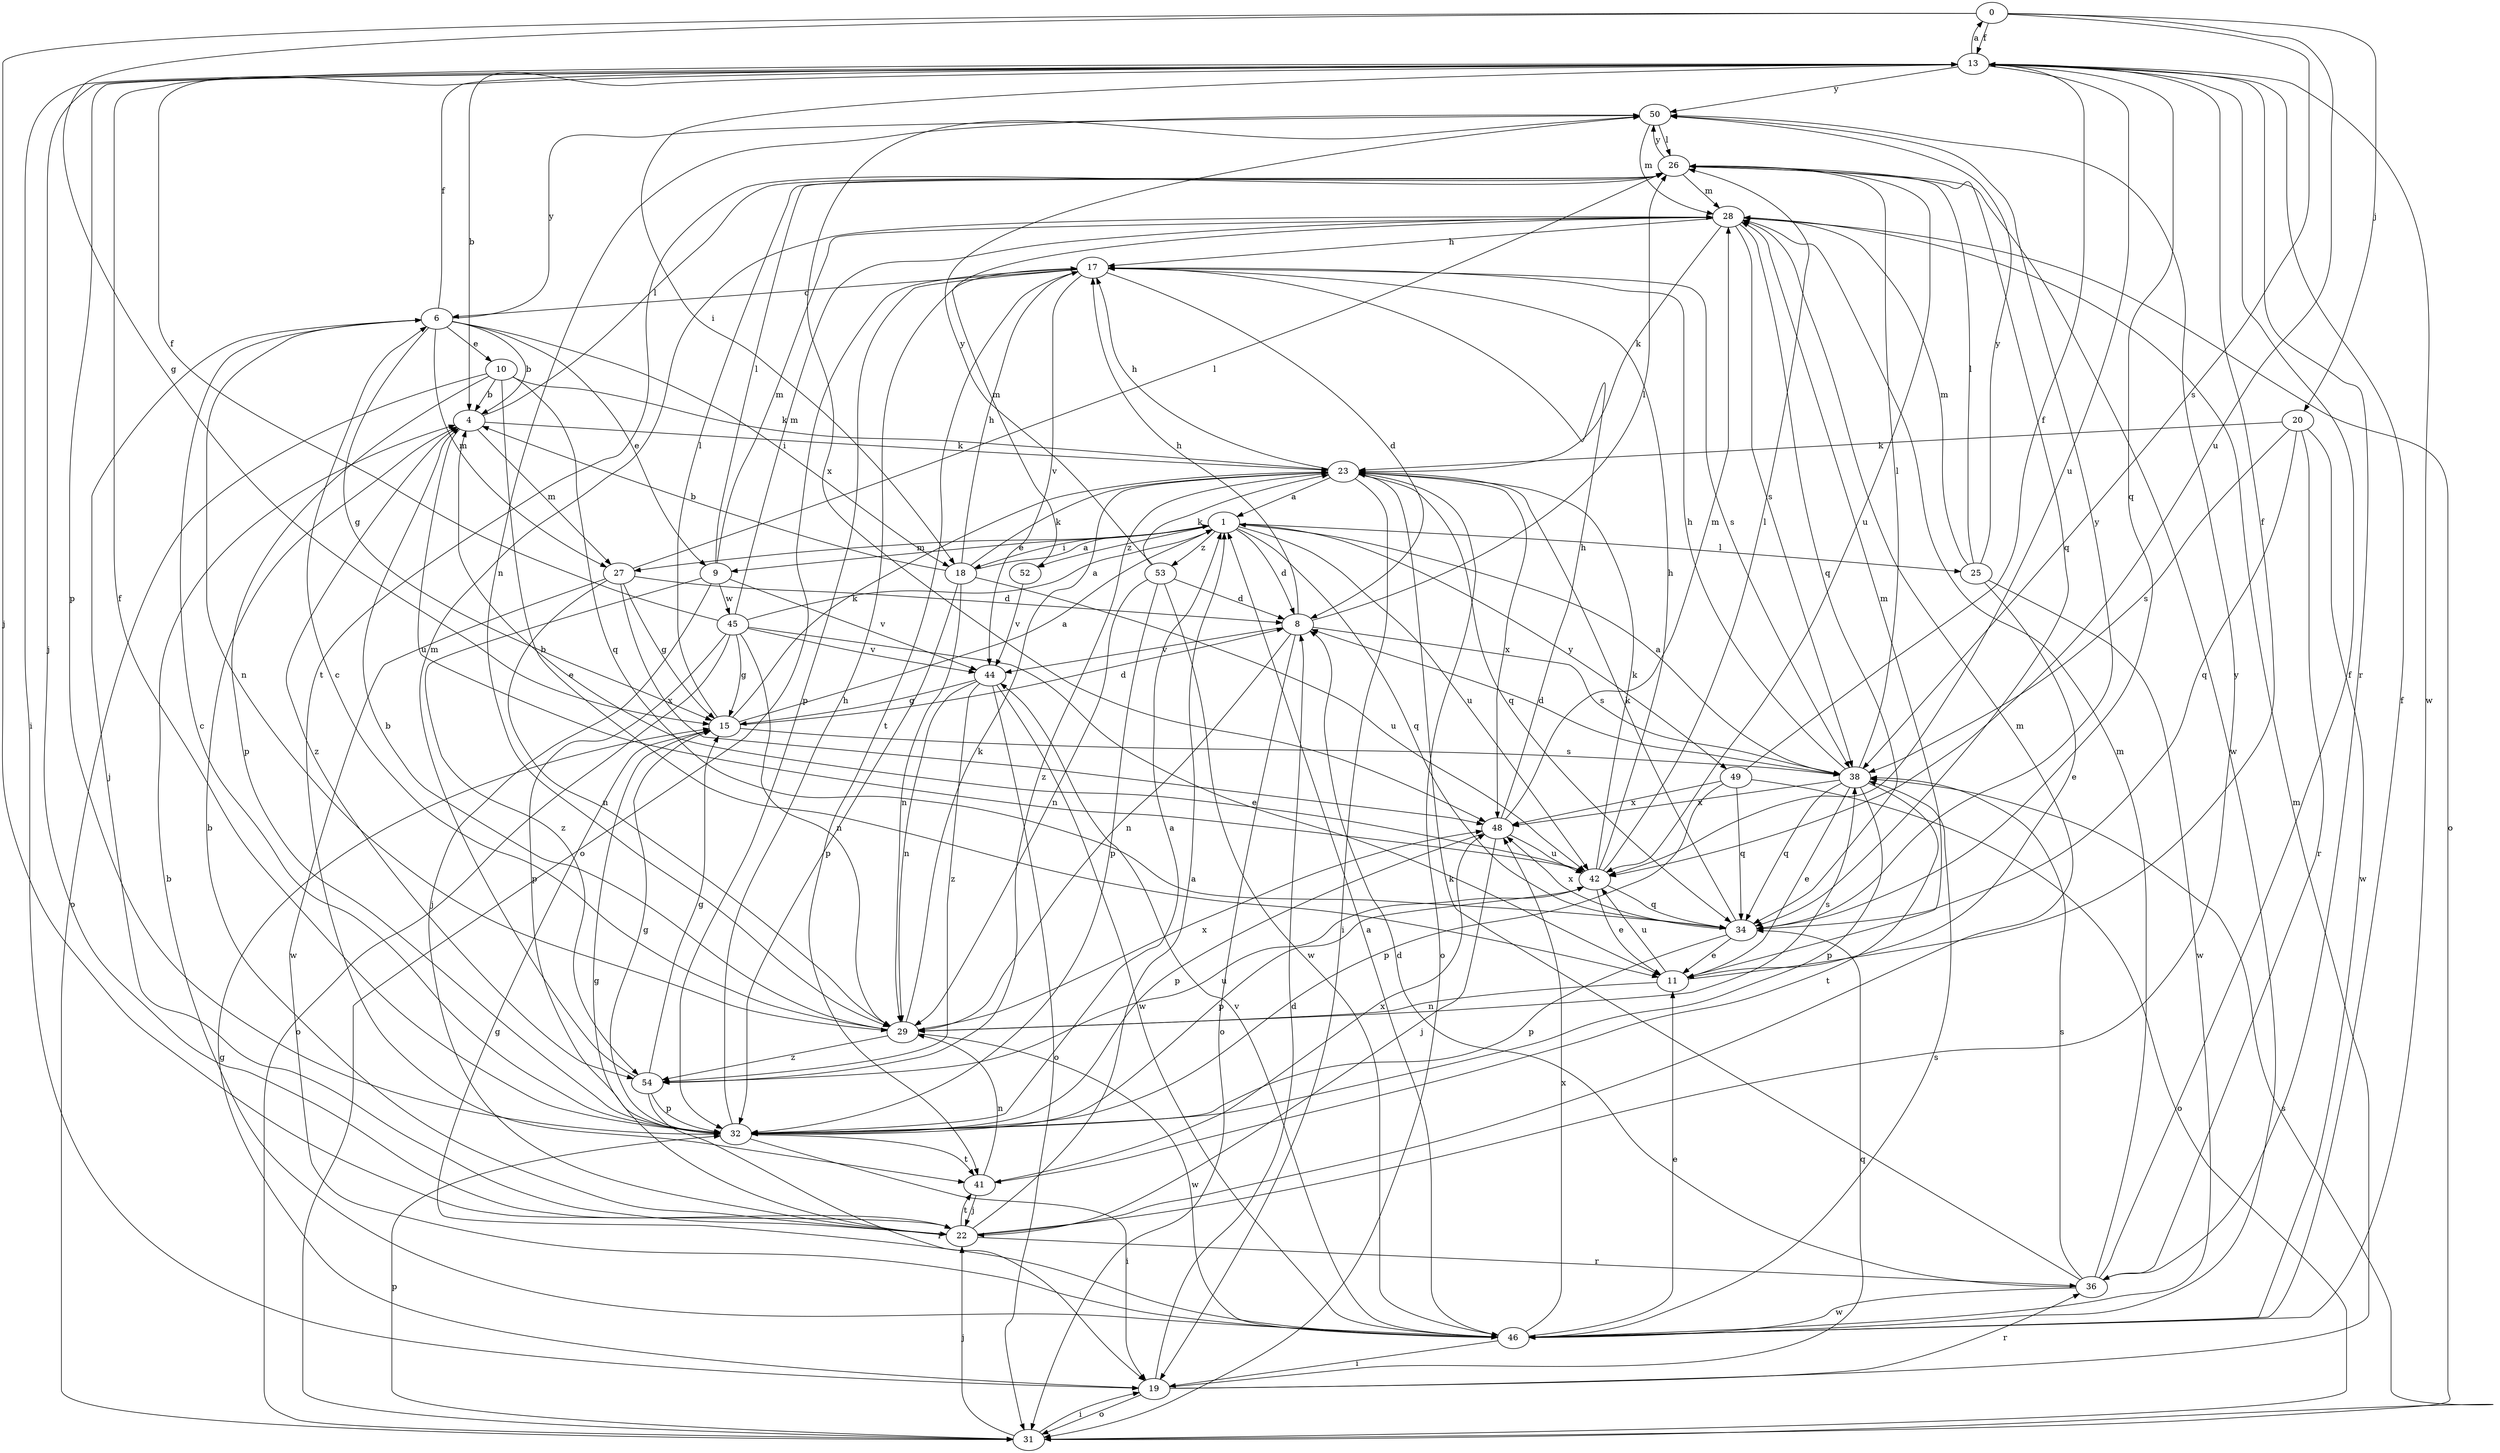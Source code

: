 strict digraph  {
0;
1;
4;
6;
8;
9;
10;
11;
13;
15;
17;
18;
19;
20;
22;
23;
25;
26;
27;
28;
29;
31;
32;
34;
36;
38;
41;
42;
44;
45;
46;
48;
49;
50;
52;
53;
54;
0 -> 13  [label=f];
0 -> 15  [label=g];
0 -> 20  [label=j];
0 -> 22  [label=j];
0 -> 38  [label=s];
0 -> 42  [label=u];
1 -> 8  [label=d];
1 -> 9  [label=e];
1 -> 18  [label=i];
1 -> 25  [label=l];
1 -> 27  [label=m];
1 -> 34  [label=q];
1 -> 42  [label=u];
1 -> 49  [label=y];
1 -> 52  [label=z];
1 -> 53  [label=z];
4 -> 23  [label=k];
4 -> 26  [label=l];
4 -> 27  [label=m];
4 -> 42  [label=u];
4 -> 54  [label=z];
6 -> 4  [label=b];
6 -> 9  [label=e];
6 -> 10  [label=e];
6 -> 13  [label=f];
6 -> 15  [label=g];
6 -> 18  [label=i];
6 -> 22  [label=j];
6 -> 27  [label=m];
6 -> 29  [label=n];
6 -> 50  [label=y];
8 -> 17  [label=h];
8 -> 26  [label=l];
8 -> 29  [label=n];
8 -> 31  [label=o];
8 -> 38  [label=s];
8 -> 44  [label=v];
9 -> 22  [label=j];
9 -> 26  [label=l];
9 -> 28  [label=m];
9 -> 44  [label=v];
9 -> 45  [label=w];
9 -> 54  [label=z];
10 -> 4  [label=b];
10 -> 11  [label=e];
10 -> 23  [label=k];
10 -> 31  [label=o];
10 -> 32  [label=p];
10 -> 34  [label=q];
11 -> 13  [label=f];
11 -> 28  [label=m];
11 -> 29  [label=n];
11 -> 42  [label=u];
13 -> 0  [label=a];
13 -> 4  [label=b];
13 -> 18  [label=i];
13 -> 19  [label=i];
13 -> 22  [label=j];
13 -> 32  [label=p];
13 -> 34  [label=q];
13 -> 36  [label=r];
13 -> 42  [label=u];
13 -> 46  [label=w];
13 -> 50  [label=y];
15 -> 1  [label=a];
15 -> 8  [label=d];
15 -> 23  [label=k];
15 -> 26  [label=l];
15 -> 38  [label=s];
17 -> 6  [label=c];
17 -> 8  [label=d];
17 -> 31  [label=o];
17 -> 32  [label=p];
17 -> 38  [label=s];
17 -> 41  [label=t];
17 -> 44  [label=v];
18 -> 1  [label=a];
18 -> 4  [label=b];
18 -> 17  [label=h];
18 -> 23  [label=k];
18 -> 29  [label=n];
18 -> 32  [label=p];
18 -> 42  [label=u];
19 -> 8  [label=d];
19 -> 15  [label=g];
19 -> 28  [label=m];
19 -> 31  [label=o];
19 -> 34  [label=q];
19 -> 36  [label=r];
20 -> 23  [label=k];
20 -> 34  [label=q];
20 -> 36  [label=r];
20 -> 38  [label=s];
20 -> 46  [label=w];
22 -> 1  [label=a];
22 -> 4  [label=b];
22 -> 15  [label=g];
22 -> 28  [label=m];
22 -> 36  [label=r];
22 -> 41  [label=t];
22 -> 50  [label=y];
23 -> 1  [label=a];
23 -> 17  [label=h];
23 -> 19  [label=i];
23 -> 31  [label=o];
23 -> 34  [label=q];
23 -> 48  [label=x];
23 -> 54  [label=z];
25 -> 11  [label=e];
25 -> 26  [label=l];
25 -> 28  [label=m];
25 -> 46  [label=w];
25 -> 50  [label=y];
26 -> 28  [label=m];
26 -> 34  [label=q];
26 -> 41  [label=t];
26 -> 42  [label=u];
26 -> 46  [label=w];
26 -> 50  [label=y];
27 -> 8  [label=d];
27 -> 15  [label=g];
27 -> 26  [label=l];
27 -> 29  [label=n];
27 -> 46  [label=w];
27 -> 48  [label=x];
28 -> 17  [label=h];
28 -> 23  [label=k];
28 -> 31  [label=o];
28 -> 34  [label=q];
28 -> 38  [label=s];
29 -> 4  [label=b];
29 -> 6  [label=c];
29 -> 23  [label=k];
29 -> 38  [label=s];
29 -> 46  [label=w];
29 -> 48  [label=x];
29 -> 54  [label=z];
31 -> 19  [label=i];
31 -> 22  [label=j];
31 -> 32  [label=p];
31 -> 38  [label=s];
32 -> 1  [label=a];
32 -> 6  [label=c];
32 -> 13  [label=f];
32 -> 15  [label=g];
32 -> 17  [label=h];
32 -> 19  [label=i];
32 -> 41  [label=t];
34 -> 11  [label=e];
34 -> 23  [label=k];
34 -> 32  [label=p];
34 -> 48  [label=x];
34 -> 50  [label=y];
36 -> 8  [label=d];
36 -> 13  [label=f];
36 -> 23  [label=k];
36 -> 28  [label=m];
36 -> 38  [label=s];
36 -> 46  [label=w];
38 -> 1  [label=a];
38 -> 8  [label=d];
38 -> 11  [label=e];
38 -> 17  [label=h];
38 -> 26  [label=l];
38 -> 32  [label=p];
38 -> 34  [label=q];
38 -> 41  [label=t];
38 -> 48  [label=x];
41 -> 22  [label=j];
41 -> 29  [label=n];
41 -> 48  [label=x];
42 -> 4  [label=b];
42 -> 11  [label=e];
42 -> 17  [label=h];
42 -> 23  [label=k];
42 -> 26  [label=l];
42 -> 32  [label=p];
42 -> 34  [label=q];
44 -> 15  [label=g];
44 -> 29  [label=n];
44 -> 31  [label=o];
44 -> 46  [label=w];
44 -> 54  [label=z];
45 -> 1  [label=a];
45 -> 11  [label=e];
45 -> 13  [label=f];
45 -> 15  [label=g];
45 -> 28  [label=m];
45 -> 29  [label=n];
45 -> 31  [label=o];
45 -> 32  [label=p];
45 -> 44  [label=v];
46 -> 1  [label=a];
46 -> 4  [label=b];
46 -> 11  [label=e];
46 -> 13  [label=f];
46 -> 15  [label=g];
46 -> 19  [label=i];
46 -> 38  [label=s];
46 -> 44  [label=v];
46 -> 48  [label=x];
48 -> 17  [label=h];
48 -> 22  [label=j];
48 -> 28  [label=m];
48 -> 32  [label=p];
48 -> 42  [label=u];
49 -> 13  [label=f];
49 -> 31  [label=o];
49 -> 32  [label=p];
49 -> 34  [label=q];
49 -> 48  [label=x];
50 -> 26  [label=l];
50 -> 28  [label=m];
50 -> 29  [label=n];
50 -> 48  [label=x];
52 -> 28  [label=m];
52 -> 44  [label=v];
53 -> 8  [label=d];
53 -> 23  [label=k];
53 -> 29  [label=n];
53 -> 32  [label=p];
53 -> 46  [label=w];
53 -> 50  [label=y];
54 -> 15  [label=g];
54 -> 19  [label=i];
54 -> 28  [label=m];
54 -> 32  [label=p];
54 -> 42  [label=u];
}
